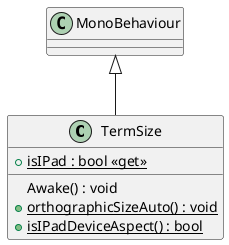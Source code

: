 @startuml
class TermSize {
    Awake() : void
    + {static} orthographicSizeAuto() : void
    + {static} isIPad : bool <<get>>
    + {static} isIPadDeviceAspect() : bool
}
MonoBehaviour <|-- TermSize
@enduml
